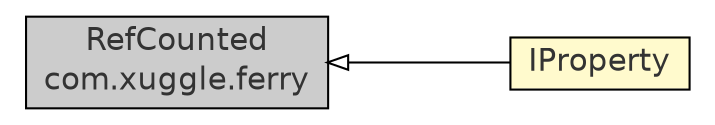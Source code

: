 #!/usr/local/bin/dot
#
# Class diagram 
# Generated by UmlGraph version 4.8 (http://www.spinellis.gr/sw/umlgraph)
#

digraph G {
	edge [fontname="Helvetica",fontsize=10,labelfontname="Helvetica",labelfontsize=10];
	node [fontname="Helvetica",fontsize=10,shape=plaintext];
	rankdir=LR;
	ranksep=1;
	// com.xuggle.ferry.RefCounted
	c9363 [label=<<table border="0" cellborder="1" cellspacing="0" cellpadding="2" port="p" bgcolor="grey80" href="../ferry/RefCounted.html">
		<tr><td><table border="0" cellspacing="0" cellpadding="1">
			<tr><td> RefCounted </td></tr>
			<tr><td> com.xuggle.ferry </td></tr>
		</table></td></tr>
		</table>>, fontname="Helvetica", fontcolor="grey20", fontsize=15.0];
	// com.xuggle.xuggler.IProperty
	c9404 [label=<<table border="0" cellborder="1" cellspacing="0" cellpadding="2" port="p" bgcolor="lemonChiffon" href="./IProperty.html">
		<tr><td><table border="0" cellspacing="0" cellpadding="1">
			<tr><td> IProperty </td></tr>
		</table></td></tr>
		</table>>, fontname="Helvetica", fontcolor="grey20", fontsize=15.0];
	//com.xuggle.xuggler.IProperty extends com.xuggle.ferry.RefCounted
	c9363:p -> c9404:p [dir=back,arrowtail=empty];
}

